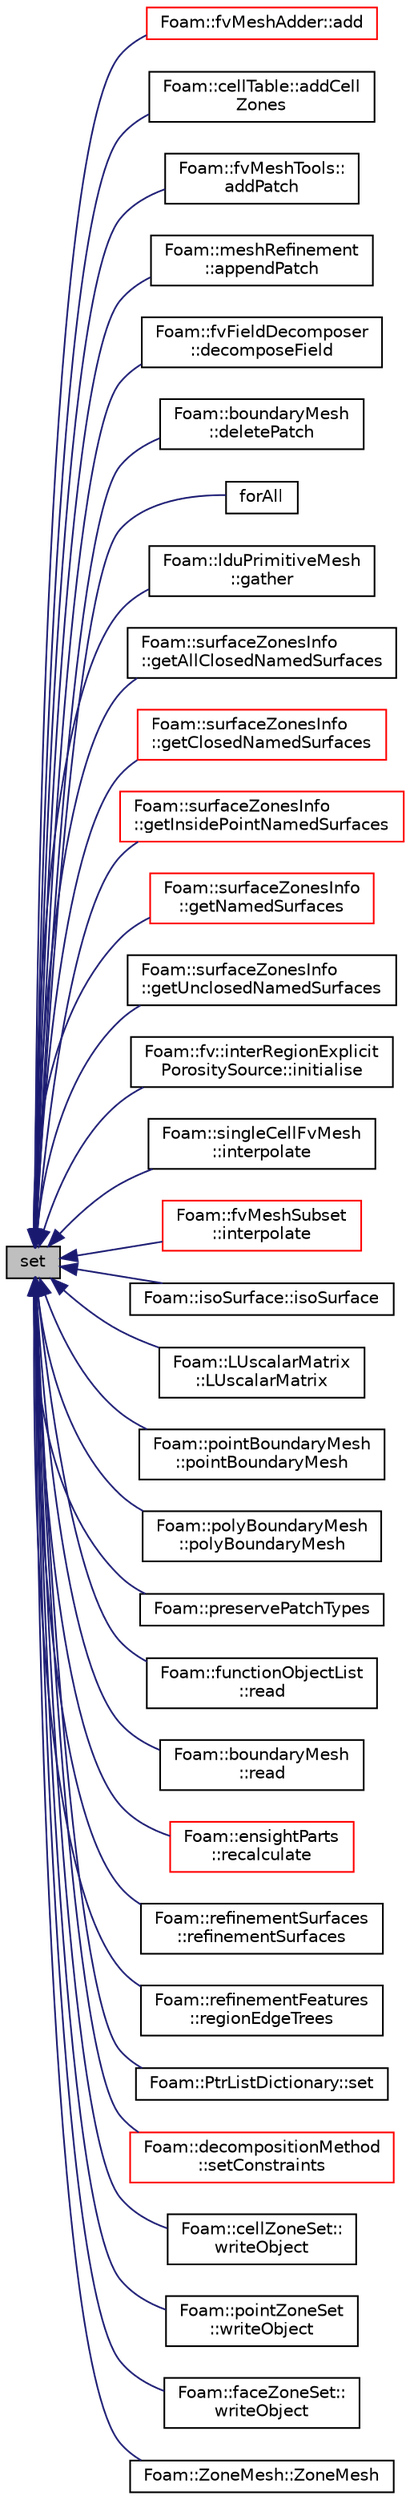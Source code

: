 digraph "set"
{
  bgcolor="transparent";
  edge [fontname="Helvetica",fontsize="10",labelfontname="Helvetica",labelfontsize="10"];
  node [fontname="Helvetica",fontsize="10",shape=record];
  rankdir="LR";
  Node1 [label="set",height=0.2,width=0.4,color="black", fillcolor="grey75", style="filled", fontcolor="black"];
  Node1 -> Node2 [dir="back",color="midnightblue",fontsize="10",style="solid",fontname="Helvetica"];
  Node2 [label="Foam::fvMeshAdder::add",height=0.2,width=0.4,color="red",URL="$a00877.html#a279c8df949a7489a89a5f2c600e2e3ed",tooltip="Inplace add mesh to fvMesh. Maps all stored fields. Returns map. "];
  Node1 -> Node3 [dir="back",color="midnightblue",fontsize="10",style="solid",fontname="Helvetica"];
  Node3 [label="Foam::cellTable::addCell\lZones",height=0.2,width=0.4,color="black",URL="$a00239.html#a3e09b5787b5e4efb26cd459e05e4dafd",tooltip="Classify tableIds into cellZones according to the cellTable. "];
  Node1 -> Node4 [dir="back",color="midnightblue",fontsize="10",style="solid",fontname="Helvetica"];
  Node4 [label="Foam::fvMeshTools::\laddPatch",height=0.2,width=0.4,color="black",URL="$a00882.html#a590f160ae7ad17fa6394045ac077b9bf",tooltip="Add patch. Inserts patch before all processor patches. "];
  Node1 -> Node5 [dir="back",color="midnightblue",fontsize="10",style="solid",fontname="Helvetica"];
  Node5 [label="Foam::meshRefinement\l::appendPatch",height=0.2,width=0.4,color="black",URL="$a01469.html#afe45e132b7f6aa140c47d16ee3bc3cd5",tooltip="Helper:append patch to end of mesh. "];
  Node1 -> Node6 [dir="back",color="midnightblue",fontsize="10",style="solid",fontname="Helvetica"];
  Node6 [label="Foam::fvFieldDecomposer\l::decomposeField",height=0.2,width=0.4,color="black",URL="$a00873.html#a8fbd2e0eb6a5d073d0f979ba14dcf43f"];
  Node1 -> Node7 [dir="back",color="midnightblue",fontsize="10",style="solid",fontname="Helvetica"];
  Node7 [label="Foam::boundaryMesh\l::deletePatch",height=0.2,width=0.4,color="black",URL="$a00151.html#a35bae3d1fccc75f1edba03069229ce71",tooltip="Delete from patch list. "];
  Node1 -> Node8 [dir="back",color="midnightblue",fontsize="10",style="solid",fontname="Helvetica"];
  Node8 [label="forAll",height=0.2,width=0.4,color="black",URL="$a03207.html#a675e8a394affbc5f342d7c700be4e284"];
  Node1 -> Node9 [dir="back",color="midnightblue",fontsize="10",style="solid",fontname="Helvetica"];
  Node9 [label="Foam::lduPrimitiveMesh\l::gather",height=0.2,width=0.4,color="black",URL="$a01285.html#ad7514c3eec68fa18c472b5dfe1c2b5a4",tooltip="Gather meshes from other processors onto procIDs[0]. "];
  Node1 -> Node10 [dir="back",color="midnightblue",fontsize="10",style="solid",fontname="Helvetica"];
  Node10 [label="Foam::surfaceZonesInfo\l::getAllClosedNamedSurfaces",height=0.2,width=0.4,color="black",URL="$a02499.html#a75aca9a3b62ef695f9c980566832cdb0",tooltip="Get indices of surfaces with a cellZone that are closed. "];
  Node1 -> Node11 [dir="back",color="midnightblue",fontsize="10",style="solid",fontname="Helvetica"];
  Node11 [label="Foam::surfaceZonesInfo\l::getClosedNamedSurfaces",height=0.2,width=0.4,color="red",URL="$a02499.html#afc72d0018f44fb51a12eef8afbc9dd6d",tooltip="Get indices of surfaces with a cellZone that are closed and. "];
  Node1 -> Node12 [dir="back",color="midnightblue",fontsize="10",style="solid",fontname="Helvetica"];
  Node12 [label="Foam::surfaceZonesInfo\l::getInsidePointNamedSurfaces",height=0.2,width=0.4,color="red",URL="$a02499.html#a0be2bcccdb6dd384cad14772b44fb840",tooltip="Get indices of surfaces with a cellZone that have &#39;insidePoint&#39;. "];
  Node1 -> Node13 [dir="back",color="midnightblue",fontsize="10",style="solid",fontname="Helvetica"];
  Node13 [label="Foam::surfaceZonesInfo\l::getNamedSurfaces",height=0.2,width=0.4,color="red",URL="$a02499.html#a59d8871cd9c916017046af1f0a57c60f",tooltip="Get indices of named surfaces (surfaces with faceZoneName) "];
  Node1 -> Node14 [dir="back",color="midnightblue",fontsize="10",style="solid",fontname="Helvetica"];
  Node14 [label="Foam::surfaceZonesInfo\l::getUnclosedNamedSurfaces",height=0.2,width=0.4,color="black",URL="$a02499.html#aade0789e6b036b2004c5669a8ead2b3c",tooltip="Get indices of surfaces with a cellZone that are unclosed. "];
  Node1 -> Node15 [dir="back",color="midnightblue",fontsize="10",style="solid",fontname="Helvetica"];
  Node15 [label="Foam::fv::interRegionExplicit\lPorositySource::initialise",height=0.2,width=0.4,color="black",URL="$a01162.html#a18abf8b19283101238a77c9e6865b673",tooltip="Initialise. "];
  Node1 -> Node16 [dir="back",color="midnightblue",fontsize="10",style="solid",fontname="Helvetica"];
  Node16 [label="Foam::singleCellFvMesh\l::interpolate",height=0.2,width=0.4,color="black",URL="$a02315.html#a7f0d8ba2b6a4c4c47fd025904753a3fc",tooltip="Map volField. Internal field set to average, patch fields straight. "];
  Node1 -> Node17 [dir="back",color="midnightblue",fontsize="10",style="solid",fontname="Helvetica"];
  Node17 [label="Foam::fvMeshSubset\l::interpolate",height=0.2,width=0.4,color="red",URL="$a00881.html#ab2b56c3ad77bae1b74dcfcb148e29073",tooltip="Map volume field. "];
  Node1 -> Node18 [dir="back",color="midnightblue",fontsize="10",style="solid",fontname="Helvetica"];
  Node18 [label="Foam::isoSurface::isoSurface",height=0.2,width=0.4,color="black",URL="$a01191.html#a2d3f6322d0523951b389b2245851396f",tooltip="Construct from cell values and point values. Uses boundaryField. "];
  Node1 -> Node19 [dir="back",color="midnightblue",fontsize="10",style="solid",fontname="Helvetica"];
  Node19 [label="Foam::LUscalarMatrix\l::LUscalarMatrix",height=0.2,width=0.4,color="black",URL="$a01388.html#aebab11f1a492c2f8e5e99c3e138253ce",tooltip="Construct from lduMatrix and perform LU decomposition. "];
  Node1 -> Node20 [dir="back",color="midnightblue",fontsize="10",style="solid",fontname="Helvetica"];
  Node20 [label="Foam::pointBoundaryMesh\l::pointBoundaryMesh",height=0.2,width=0.4,color="black",URL="$a01868.html#abfa880ec6cf06080cdf25527936c3f6e",tooltip="Construct from polyBoundaryMesh. "];
  Node1 -> Node21 [dir="back",color="midnightblue",fontsize="10",style="solid",fontname="Helvetica"];
  Node21 [label="Foam::polyBoundaryMesh\l::polyBoundaryMesh",height=0.2,width=0.4,color="black",URL="$a01910.html#ad5d52e41ec3887120247d19b535cd4e1",tooltip="Read constructor given IOobject and a polyMesh reference. "];
  Node1 -> Node22 [dir="back",color="midnightblue",fontsize="10",style="solid",fontname="Helvetica"];
  Node22 [label="Foam::preservePatchTypes",height=0.2,width=0.4,color="black",URL="$a10725.html#aa5ba4f565a185dfa03afee2986b82183",tooltip="Preserve patch types. "];
  Node1 -> Node23 [dir="back",color="midnightblue",fontsize="10",style="solid",fontname="Helvetica"];
  Node23 [label="Foam::functionObjectList\l::read",height=0.2,width=0.4,color="black",URL="$a00869.html#af816873151ddb0126e98bb2f914d8ed5",tooltip="Read and set the function objects if their data have changed. "];
  Node1 -> Node24 [dir="back",color="midnightblue",fontsize="10",style="solid",fontname="Helvetica"];
  Node24 [label="Foam::boundaryMesh\l::read",height=0.2,width=0.4,color="black",URL="$a00151.html#ad75a6a0d6490bd22adad55646a22e51b",tooltip="Read from boundaryMesh of polyMesh. "];
  Node1 -> Node25 [dir="back",color="midnightblue",fontsize="10",style="solid",fontname="Helvetica"];
  Node25 [label="Foam::ensightParts\l::recalculate",height=0.2,width=0.4,color="red",URL="$a00650.html#a41a64bf59bc6026a69c4c6e1a89ba511",tooltip="Clear old information and construct anew from polyMesh. "];
  Node1 -> Node26 [dir="back",color="midnightblue",fontsize="10",style="solid",fontname="Helvetica"];
  Node26 [label="Foam::refinementSurfaces\l::refinementSurfaces",height=0.2,width=0.4,color="black",URL="$a02115.html#a3eecea7df2307ad6efac0393c421de74",tooltip="Construct from surfaces and dictionary. "];
  Node1 -> Node27 [dir="back",color="midnightblue",fontsize="10",style="solid",fontname="Helvetica"];
  Node27 [label="Foam::refinementFeatures\l::regionEdgeTrees",height=0.2,width=0.4,color="black",URL="$a02111.html#a0a9e48d91f8d14c675856ed4333a5b0e"];
  Node1 -> Node28 [dir="back",color="midnightblue",fontsize="10",style="solid",fontname="Helvetica"];
  Node28 [label="Foam::PtrListDictionary::set",height=0.2,width=0.4,color="black",URL="$a02032.html#a7f0ec0848ed7bdf130da97a334659b30",tooltip="Set element to pointer provided and return old element. "];
  Node1 -> Node29 [dir="back",color="midnightblue",fontsize="10",style="solid",fontname="Helvetica"];
  Node29 [label="Foam::decompositionMethod\l::setConstraints",height=0.2,width=0.4,color="red",URL="$a00506.html#a36608a91d1c00b41284eaf46b895387c",tooltip="Helper: extract constraints: "];
  Node1 -> Node30 [dir="back",color="midnightblue",fontsize="10",style="solid",fontname="Helvetica"];
  Node30 [label="Foam::cellZoneSet::\lwriteObject",height=0.2,width=0.4,color="black",URL="$a00248.html#a25cce2a2cb8ccf489894549d23b116c8",tooltip="Write cellZone. "];
  Node1 -> Node31 [dir="back",color="midnightblue",fontsize="10",style="solid",fontname="Helvetica"];
  Node31 [label="Foam::pointZoneSet\l::writeObject",height=0.2,width=0.4,color="black",URL="$a01905.html#a25cce2a2cb8ccf489894549d23b116c8",tooltip="Write pointZone. "];
  Node1 -> Node32 [dir="back",color="midnightblue",fontsize="10",style="solid",fontname="Helvetica"];
  Node32 [label="Foam::faceZoneSet::\lwriteObject",height=0.2,width=0.4,color="black",URL="$a00743.html#a25cce2a2cb8ccf489894549d23b116c8",tooltip="Write faceZone. "];
  Node1 -> Node33 [dir="back",color="midnightblue",fontsize="10",style="solid",fontname="Helvetica"];
  Node33 [label="Foam::ZoneMesh::ZoneMesh",height=0.2,width=0.4,color="black",URL="$a02896.html#a52d0e850392e5c299af6c11ba9bb0a9a",tooltip="Construct given a PtrList. "];
}
